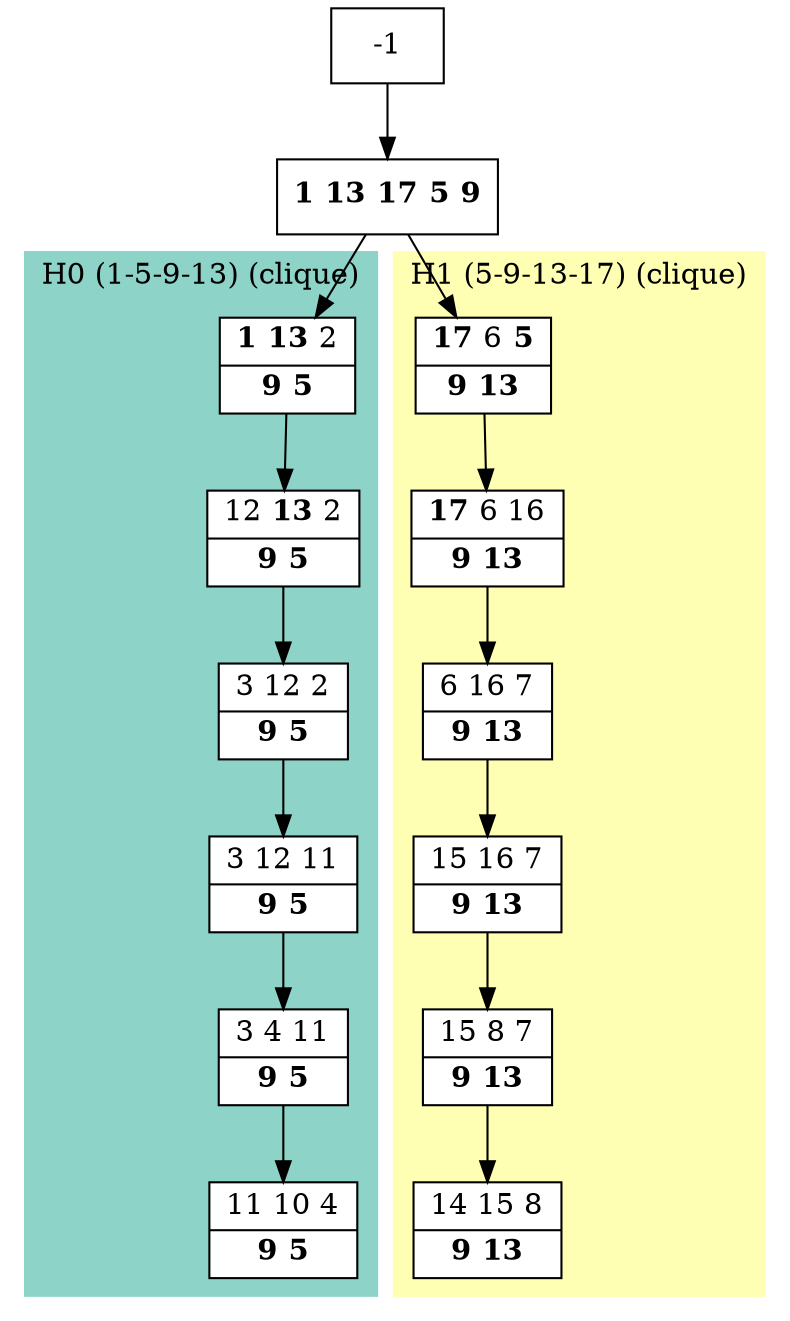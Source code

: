 digraph G {
    node [shape=box];
    subgraph cluster0 {
        node [style=filled,fillcolor=white];
        labeljust="l";
        style=filled;
        color="#8DD3C7";
        H0_0 -> H0_1 -> H0_2 -> H0_3 -> H0_4 -> H0_5;
        label="H0 (1-5-9-13) (clique)";
    }
    subgraph cluster1 {
        node [style=filled,fillcolor=white];
        labeljust="l";
        style=filled;
        color="#FFFFB3";
        H1_0 -> H1_1 -> H1_2 -> H1_3 -> H1_4 -> H1_5;
        label="H1 (5-9-13-17) (clique)";
    }
     1 [shape=record,label= <{ <b>1</b> <b>13</b> <b>17</b> <b>5</b> <b>9</b>}> ];
     -1  ->  1;
     H0_0 [shape=record,label= <{ <b>1</b> <b>13</b> 2|  <b>9</b> <b>5</b>}> ];
     1  ->  H0_0;
     H0_1 [shape=record,label= <{ 12 <b>13</b> 2|  <b>9</b> <b>5</b>}> ];
     H0_2 [shape=record,label= <{ 3 12 2|  <b>9</b> <b>5</b>}> ];
     H0_3 [shape=record,label= <{ 3 12 11|  <b>9</b> <b>5</b>}> ];
     H0_4 [shape=record,label= <{ 3 4 11|  <b>9</b> <b>5</b>}> ];
     H0_5 [shape=record,label= <{ 11 10 4|  <b>9</b> <b>5</b>}> ];
     H1_0 [shape=record,label= <{ <b>17</b> 6 <b>5</b>|  <b>9</b> <b>13</b>}> ];
     1  ->  H1_0;
     H1_1 [shape=record,label= <{ <b>17</b> 6 16|  <b>9</b> <b>13</b>}> ];
     H1_2 [shape=record,label= <{ 6 16 7|  <b>9</b> <b>13</b>}> ];
     H1_3 [shape=record,label= <{ 15 16 7|  <b>9</b> <b>13</b>}> ];
     H1_4 [shape=record,label= <{ 15 8 7|  <b>9</b> <b>13</b>}> ];
     H1_5 [shape=record,label= <{ 14 15 8|  <b>9</b> <b>13</b>}> ];
}
